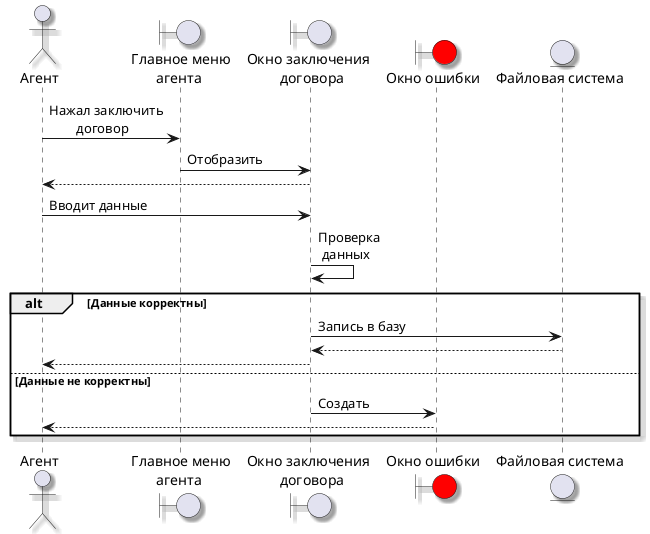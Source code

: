 @startuml
skinparam Shadowing true
actor "Агент" as agent
boundary "  Главное меню\n агента" as mainMenuAg
boundary "Окно заключения\n  договора" as contractWindow 
boundary "Окно ошибки" as errorWindow #Red

entity "Файловая система" as fs

agent -> mainMenuAg : Нажал заключить\n\tдоговор
mainMenuAg -> contractWindow : Отобразить
contractWindow --> agent
agent -> contractWindow : Вводит данные
contractWindow -> contractWindow : Проверка\n данных

alt Данные корректны
    contractWindow -> fs : Запись в базу
    fs --> contractWindow
    contractWindow --> agent
else Данные не корректны
    contractWindow -> errorWindow : Создать
    errorWindow --> agent
end

@enduml